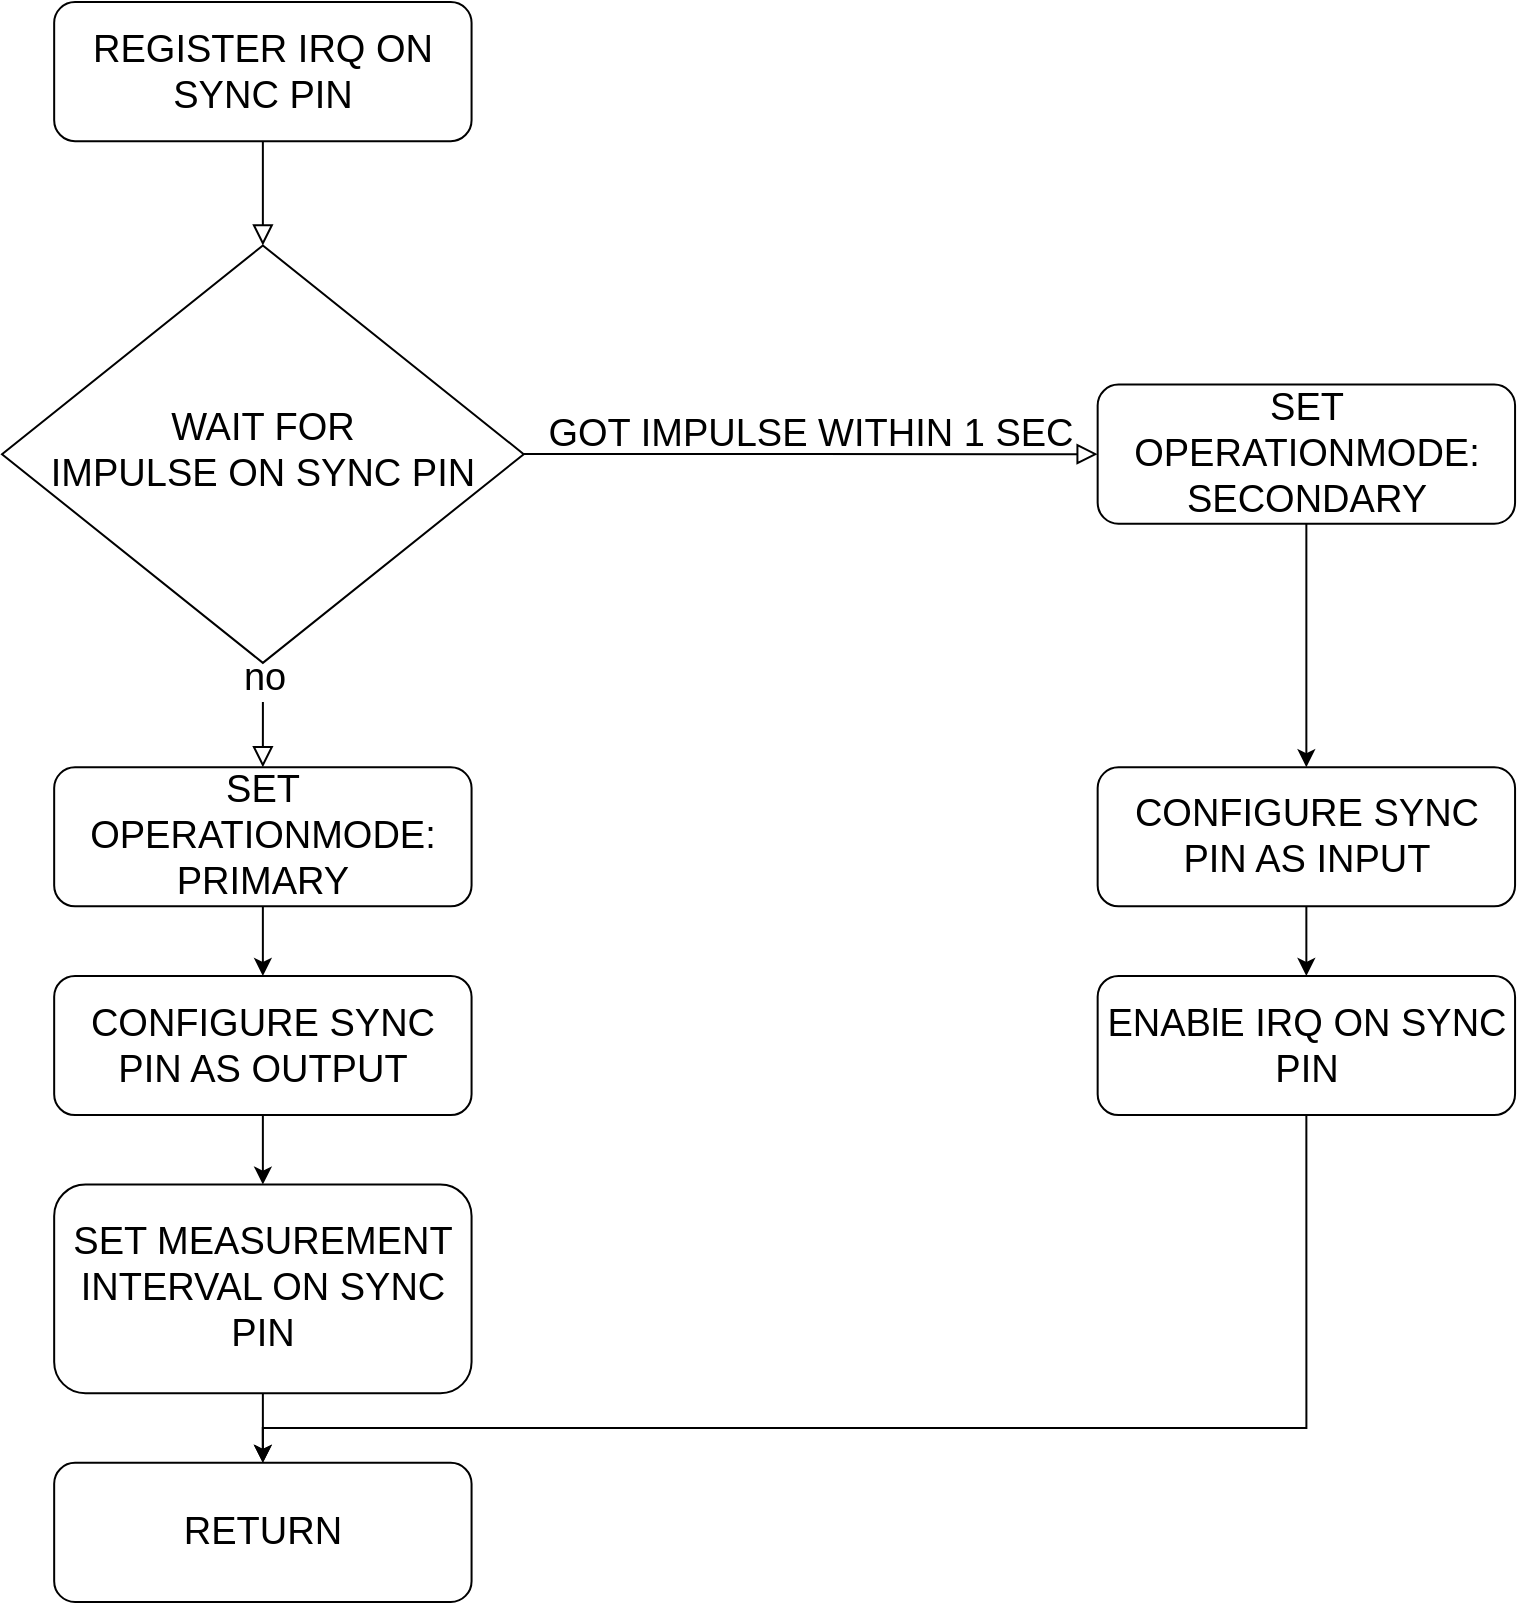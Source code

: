 <mxfile version="22.1.2" type="device">
  <diagram id="C5RBs43oDa-KdzZeNtuy" name="Page-1">
    <mxGraphModel dx="804" dy="665" grid="1" gridSize="10" guides="1" tooltips="1" connect="1" arrows="1" fold="1" page="1" pageScale="1" pageWidth="1169" pageHeight="827" math="0" shadow="0">
      <root>
        <mxCell id="WIyWlLk6GJQsqaUBKTNV-0" />
        <mxCell id="WIyWlLk6GJQsqaUBKTNV-1" parent="WIyWlLk6GJQsqaUBKTNV-0" />
        <mxCell id="mF6vRs-vpxHaisIYlXxR-16" value="" style="group;fontSize=19;" parent="WIyWlLk6GJQsqaUBKTNV-1" vertex="1" connectable="0">
          <mxGeometry x="206" y="10" width="756.53" height="800" as="geometry" />
        </mxCell>
        <mxCell id="WIyWlLk6GJQsqaUBKTNV-3" value="REGISTER IRQ ON SYNC PIN" style="rounded=1;whiteSpace=wrap;html=1;fontSize=19;glass=0;strokeWidth=1;shadow=0;" parent="mF6vRs-vpxHaisIYlXxR-16" vertex="1">
          <mxGeometry x="26.087" width="208.698" height="69.565" as="geometry" />
        </mxCell>
        <mxCell id="WIyWlLk6GJQsqaUBKTNV-4" value="" style="rounded=0;html=1;jettySize=auto;orthogonalLoop=1;fontSize=19;endArrow=block;endFill=0;endSize=8;strokeWidth=1;shadow=0;labelBackgroundColor=none;edgeStyle=orthogonalEdgeStyle;" parent="mF6vRs-vpxHaisIYlXxR-16" source="WIyWlLk6GJQsqaUBKTNV-6" edge="1">
          <mxGeometry y="20" relative="1" as="geometry">
            <mxPoint as="offset" />
            <mxPoint x="130.436" y="382.609" as="targetPoint" />
          </mxGeometry>
        </mxCell>
        <mxCell id="mF6vRs-vpxHaisIYlXxR-1" value="no" style="edgeLabel;html=1;align=center;verticalAlign=middle;resizable=0;points=[];fontSize=19;" parent="WIyWlLk6GJQsqaUBKTNV-4" vertex="1" connectable="0">
          <mxGeometry x="-0.718" relative="1" as="geometry">
            <mxPoint as="offset" />
          </mxGeometry>
        </mxCell>
        <mxCell id="WIyWlLk6GJQsqaUBKTNV-6" value="WAIT FOR&lt;br style=&quot;font-size: 19px;&quot;&gt;IMPULSE ON SYNC PIN" style="rhombus;whiteSpace=wrap;html=1;shadow=0;fontFamily=Helvetica;fontSize=19;align=center;strokeWidth=1;spacing=6;spacingTop=-4;" parent="mF6vRs-vpxHaisIYlXxR-16" vertex="1">
          <mxGeometry y="121.739" width="260.872" height="208.696" as="geometry" />
        </mxCell>
        <mxCell id="WIyWlLk6GJQsqaUBKTNV-2" value="" style="rounded=0;html=1;jettySize=auto;orthogonalLoop=1;fontSize=19;endArrow=block;endFill=0;endSize=8;strokeWidth=1;shadow=0;labelBackgroundColor=none;edgeStyle=orthogonalEdgeStyle;" parent="mF6vRs-vpxHaisIYlXxR-16" source="WIyWlLk6GJQsqaUBKTNV-3" target="WIyWlLk6GJQsqaUBKTNV-6" edge="1">
          <mxGeometry relative="1" as="geometry" />
        </mxCell>
        <mxCell id="WIyWlLk6GJQsqaUBKTNV-7" value="SET OPERATIONMODE:&lt;br style=&quot;font-size: 19px;&quot;&gt;SECONDARY" style="rounded=1;whiteSpace=wrap;html=1;fontSize=19;glass=0;strokeWidth=1;shadow=0;" parent="mF6vRs-vpxHaisIYlXxR-16" vertex="1">
          <mxGeometry x="547.832" y="191.304" width="208.698" height="69.565" as="geometry" />
        </mxCell>
        <mxCell id="WIyWlLk6GJQsqaUBKTNV-5" value="GOT IMPULSE WITHIN 1 SEC" style="edgeStyle=orthogonalEdgeStyle;rounded=0;html=1;jettySize=auto;orthogonalLoop=1;fontSize=19;endArrow=block;endFill=0;endSize=8;strokeWidth=1;shadow=0;labelBackgroundColor=none;" parent="mF6vRs-vpxHaisIYlXxR-16" source="WIyWlLk6GJQsqaUBKTNV-6" target="WIyWlLk6GJQsqaUBKTNV-7" edge="1">
          <mxGeometry y="10" relative="1" as="geometry">
            <mxPoint as="offset" />
          </mxGeometry>
        </mxCell>
        <mxCell id="WIyWlLk6GJQsqaUBKTNV-11" value="RETURN" style="rounded=1;whiteSpace=wrap;html=1;fontSize=19;glass=0;strokeWidth=1;shadow=0;" parent="mF6vRs-vpxHaisIYlXxR-16" vertex="1">
          <mxGeometry x="26.087" y="730.435" width="208.698" height="69.565" as="geometry" />
        </mxCell>
        <mxCell id="mF6vRs-vpxHaisIYlXxR-4" value="SET OPERATIONMODE:&lt;br style=&quot;font-size: 19px;&quot;&gt;PRIMARY" style="rounded=1;whiteSpace=wrap;html=1;fontSize=19;glass=0;strokeWidth=1;shadow=0;" parent="mF6vRs-vpxHaisIYlXxR-16" vertex="1">
          <mxGeometry x="26.087" y="382.609" width="208.698" height="69.565" as="geometry" />
        </mxCell>
        <mxCell id="mF6vRs-vpxHaisIYlXxR-15" style="edgeStyle=orthogonalEdgeStyle;rounded=0;orthogonalLoop=1;jettySize=auto;html=1;exitX=0.5;exitY=1;exitDx=0;exitDy=0;entryX=0.5;entryY=0;entryDx=0;entryDy=0;fontSize=19;" parent="mF6vRs-vpxHaisIYlXxR-16" source="mF6vRs-vpxHaisIYlXxR-5" target="WIyWlLk6GJQsqaUBKTNV-11" edge="1">
          <mxGeometry relative="1" as="geometry">
            <Array as="points">
              <mxPoint x="652.181" y="713.043" />
              <mxPoint x="130.436" y="713.043" />
            </Array>
          </mxGeometry>
        </mxCell>
        <mxCell id="mF6vRs-vpxHaisIYlXxR-5" value="ENABlE IRQ ON SYNC PIN" style="rounded=1;whiteSpace=wrap;html=1;fontSize=19;glass=0;strokeWidth=1;shadow=0;" parent="mF6vRs-vpxHaisIYlXxR-16" vertex="1">
          <mxGeometry x="547.832" y="486.957" width="208.698" height="69.565" as="geometry" />
        </mxCell>
        <mxCell id="mF6vRs-vpxHaisIYlXxR-6" value="CONFIGURE SYNC PIN AS OUTPUT" style="rounded=1;whiteSpace=wrap;html=1;fontSize=19;glass=0;strokeWidth=1;shadow=0;" parent="mF6vRs-vpxHaisIYlXxR-16" vertex="1">
          <mxGeometry x="26.087" y="486.957" width="208.698" height="69.565" as="geometry" />
        </mxCell>
        <mxCell id="mF6vRs-vpxHaisIYlXxR-7" style="edgeStyle=orthogonalEdgeStyle;rounded=0;orthogonalLoop=1;jettySize=auto;html=1;exitX=0.5;exitY=1;exitDx=0;exitDy=0;entryX=0.5;entryY=0;entryDx=0;entryDy=0;fontSize=19;" parent="mF6vRs-vpxHaisIYlXxR-16" source="mF6vRs-vpxHaisIYlXxR-4" target="mF6vRs-vpxHaisIYlXxR-6" edge="1">
          <mxGeometry relative="1" as="geometry" />
        </mxCell>
        <mxCell id="mF6vRs-vpxHaisIYlXxR-10" style="edgeStyle=orthogonalEdgeStyle;rounded=0;orthogonalLoop=1;jettySize=auto;html=1;exitX=0.5;exitY=1;exitDx=0;exitDy=0;entryX=0.5;entryY=0;entryDx=0;entryDy=0;fontSize=19;" parent="mF6vRs-vpxHaisIYlXxR-16" source="mF6vRs-vpxHaisIYlXxR-8" target="WIyWlLk6GJQsqaUBKTNV-11" edge="1">
          <mxGeometry relative="1" as="geometry" />
        </mxCell>
        <mxCell id="mF6vRs-vpxHaisIYlXxR-8" value="SET MEASUREMENT INTERVAL ON SYNC PIN" style="rounded=1;whiteSpace=wrap;html=1;fontSize=19;glass=0;strokeWidth=1;shadow=0;" parent="mF6vRs-vpxHaisIYlXxR-16" vertex="1">
          <mxGeometry x="26.087" y="591.304" width="208.698" height="104.348" as="geometry" />
        </mxCell>
        <mxCell id="mF6vRs-vpxHaisIYlXxR-9" style="edgeStyle=orthogonalEdgeStyle;rounded=0;orthogonalLoop=1;jettySize=auto;html=1;exitX=0.5;exitY=1;exitDx=0;exitDy=0;entryX=0.5;entryY=0;entryDx=0;entryDy=0;fontSize=19;" parent="mF6vRs-vpxHaisIYlXxR-16" source="mF6vRs-vpxHaisIYlXxR-6" target="mF6vRs-vpxHaisIYlXxR-8" edge="1">
          <mxGeometry relative="1" as="geometry" />
        </mxCell>
        <mxCell id="mF6vRs-vpxHaisIYlXxR-14" style="edgeStyle=orthogonalEdgeStyle;rounded=0;orthogonalLoop=1;jettySize=auto;html=1;exitX=0.5;exitY=1;exitDx=0;exitDy=0;entryX=0.5;entryY=0;entryDx=0;entryDy=0;fontSize=19;" parent="mF6vRs-vpxHaisIYlXxR-16" source="mF6vRs-vpxHaisIYlXxR-11" target="mF6vRs-vpxHaisIYlXxR-5" edge="1">
          <mxGeometry relative="1" as="geometry" />
        </mxCell>
        <mxCell id="mF6vRs-vpxHaisIYlXxR-11" value="CONFIGURE SYNC PIN AS INPUT" style="rounded=1;whiteSpace=wrap;html=1;fontSize=19;glass=0;strokeWidth=1;shadow=0;" parent="mF6vRs-vpxHaisIYlXxR-16" vertex="1">
          <mxGeometry x="547.832" y="382.609" width="208.698" height="69.565" as="geometry" />
        </mxCell>
        <mxCell id="mF6vRs-vpxHaisIYlXxR-13" style="edgeStyle=orthogonalEdgeStyle;rounded=0;orthogonalLoop=1;jettySize=auto;html=1;exitX=0.5;exitY=1;exitDx=0;exitDy=0;entryX=0.5;entryY=0;entryDx=0;entryDy=0;fontSize=19;" parent="mF6vRs-vpxHaisIYlXxR-16" source="WIyWlLk6GJQsqaUBKTNV-7" target="mF6vRs-vpxHaisIYlXxR-11" edge="1">
          <mxGeometry relative="1" as="geometry" />
        </mxCell>
      </root>
    </mxGraphModel>
  </diagram>
</mxfile>
